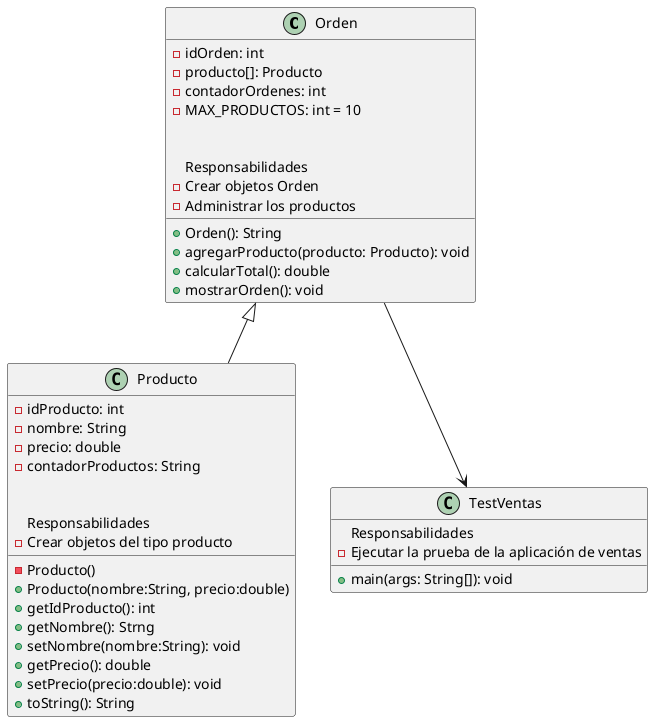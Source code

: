 @startuml Disenio

class Orden {
    - idOrden: int
    - producto[]: Producto
    - contadorOrdenes: int 
    - MAX_PRODUCTOS: int = 10

    + Orden(): String
    + agregarProducto(producto: Producto): void
    + calcularTotal(): double
    + mostrarOrden(): void

    Responsabilidades 
    - Crear objetos Orden
    - Administrar los productos 
}
class Producto {
    - idProducto: int
    - nombre: String
    - precio: double
    - contadorProductos: String

    - Producto()
    + Producto(nombre:String, precio:double)
    + getIdProducto(): int
    + getNombre(): Strng
    + setNombre(nombre:String): void
    + getPrecio(): double
    + setPrecio(precio:double): void
    + toString(): String
    
    Responsabilidades 
    - Crear objetos del tipo producto 
}
class TestVentas {
    + main(args: String[]): void
    Responsabilidades 
    - Ejecutar la prueba de la aplicación de ventas
}
Orden <|-- Producto
Orden --> TestVentas
@enduml
